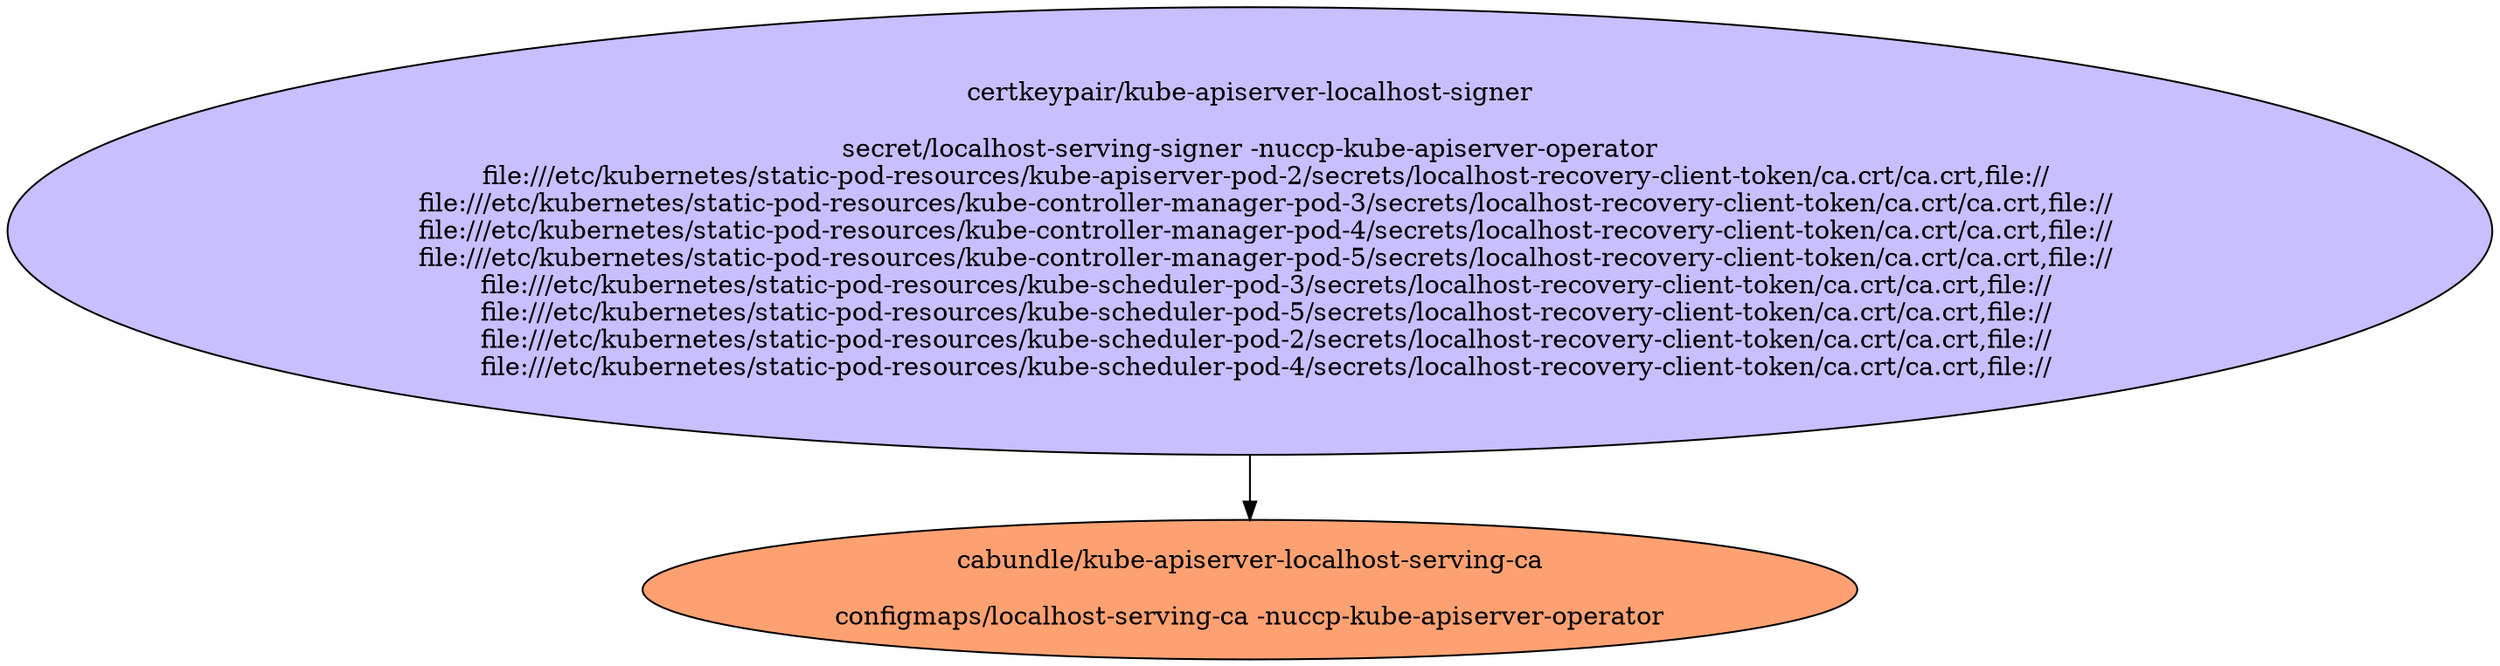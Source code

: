 digraph "Local Certificate" {
  // Node definitions.
  6 [
    label="certkeypair/kube-apiserver-localhost-signer\n\nsecret/localhost-serving-signer -nuccp-kube-apiserver-operator\n    file:///etc/kubernetes/static-pod-resources/kube-apiserver-pod-2/secrets/localhost-recovery-client-token/ca.crt/ca.crt,file://\n    file:///etc/kubernetes/static-pod-resources/kube-controller-manager-pod-3/secrets/localhost-recovery-client-token/ca.crt/ca.crt,file://\n    file:///etc/kubernetes/static-pod-resources/kube-controller-manager-pod-4/secrets/localhost-recovery-client-token/ca.crt/ca.crt,file://\n    file:///etc/kubernetes/static-pod-resources/kube-controller-manager-pod-5/secrets/localhost-recovery-client-token/ca.crt/ca.crt,file://\n    file:///etc/kubernetes/static-pod-resources/kube-scheduler-pod-3/secrets/localhost-recovery-client-token/ca.crt/ca.crt,file://\n    file:///etc/kubernetes/static-pod-resources/kube-scheduler-pod-5/secrets/localhost-recovery-client-token/ca.crt/ca.crt,file://\n    file:///etc/kubernetes/static-pod-resources/kube-scheduler-pod-2/secrets/localhost-recovery-client-token/ca.crt/ca.crt,file://\n    file:///etc/kubernetes/static-pod-resources/kube-scheduler-pod-4/secrets/localhost-recovery-client-token/ca.crt/ca.crt,file://\n"
    style=filled
    fillcolor="#c7bfff"
  ];
  14 [
    label="cabundle/kube-apiserver-localhost-serving-ca\n\nconfigmaps/localhost-serving-ca -nuccp-kube-apiserver-operator\n"
    style=filled
    fillcolor="#fda172"
  ];

  // Edge definitions.
  6 -> 14;
}